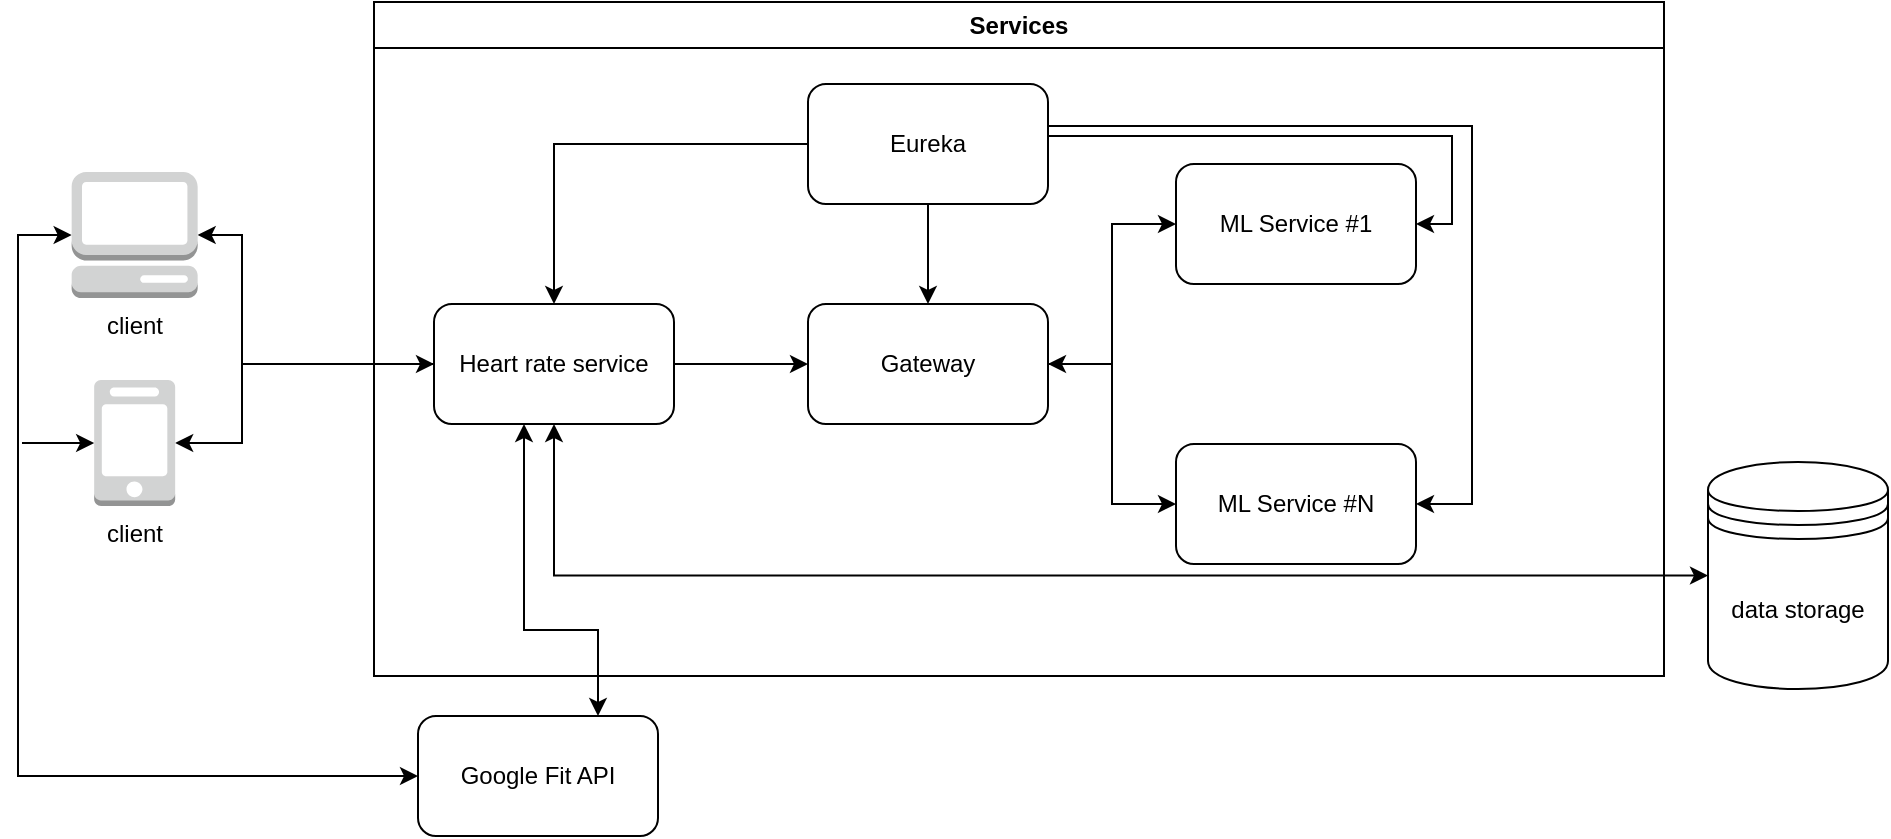 <mxfile version="21.3.2" type="device">
  <diagram name="Page-1" id="_c3INgkYNCVD1EYayKXp">
    <mxGraphModel dx="1436" dy="127" grid="0" gridSize="10" guides="1" tooltips="1" connect="1" arrows="1" fold="1" page="0" pageScale="1" pageWidth="850" pageHeight="1100" math="0" shadow="0">
      <root>
        <mxCell id="0" />
        <mxCell id="1" parent="0" />
        <mxCell id="vBN0bOcQsQB2XcU5GV_s-50" style="edgeStyle=orthogonalEdgeStyle;rounded=0;orthogonalLoop=1;jettySize=auto;html=1;entryX=0;entryY=0.5;entryDx=0;entryDy=0;startArrow=classic;startFill=1;" parent="1" source="vBN0bOcQsQB2XcU5GV_s-10" target="vBN0bOcQsQB2XcU5GV_s-15" edge="1">
          <mxGeometry relative="1" as="geometry">
            <Array as="points">
              <mxPoint x="84" y="845" />
              <mxPoint x="84" y="909" />
            </Array>
          </mxGeometry>
        </mxCell>
        <mxCell id="vBN0bOcQsQB2XcU5GV_s-54" style="edgeStyle=orthogonalEdgeStyle;rounded=0;orthogonalLoop=1;jettySize=auto;html=1;entryX=0;entryY=0.5;entryDx=0;entryDy=0;startArrow=classic;startFill=1;" parent="1" source="vBN0bOcQsQB2XcU5GV_s-10" target="vBN0bOcQsQB2XcU5GV_s-12" edge="1">
          <mxGeometry relative="1" as="geometry">
            <Array as="points">
              <mxPoint x="-28" y="845" />
              <mxPoint x="-28" y="1115" />
            </Array>
          </mxGeometry>
        </mxCell>
        <mxCell id="vBN0bOcQsQB2XcU5GV_s-10" value="client" style="outlineConnect=0;dashed=0;verticalLabelPosition=bottom;verticalAlign=top;align=center;html=1;shape=mxgraph.aws3.management_console;fillColor=#D2D3D3;gradientColor=none;" parent="1" vertex="1">
          <mxGeometry x="-1.17" y="813" width="63" height="63" as="geometry" />
        </mxCell>
        <mxCell id="vBN0bOcQsQB2XcU5GV_s-51" style="edgeStyle=orthogonalEdgeStyle;rounded=0;orthogonalLoop=1;jettySize=auto;html=1;entryX=0;entryY=0.5;entryDx=0;entryDy=0;startArrow=classic;startFill=1;endArrow=none;endFill=0;" parent="1" source="vBN0bOcQsQB2XcU5GV_s-11" target="vBN0bOcQsQB2XcU5GV_s-15" edge="1">
          <mxGeometry relative="1" as="geometry">
            <Array as="points">
              <mxPoint x="84" y="949" />
              <mxPoint x="84" y="909" />
            </Array>
          </mxGeometry>
        </mxCell>
        <mxCell id="vBN0bOcQsQB2XcU5GV_s-57" style="edgeStyle=orthogonalEdgeStyle;rounded=0;orthogonalLoop=1;jettySize=auto;html=1;endArrow=none;endFill=0;startArrow=classic;startFill=1;" parent="1" source="vBN0bOcQsQB2XcU5GV_s-11" edge="1">
          <mxGeometry relative="1" as="geometry">
            <mxPoint x="-26.003" y="948.5" as="targetPoint" />
          </mxGeometry>
        </mxCell>
        <mxCell id="vBN0bOcQsQB2XcU5GV_s-11" value="client&lt;br&gt;" style="outlineConnect=0;dashed=0;verticalLabelPosition=bottom;verticalAlign=top;align=center;html=1;shape=mxgraph.aws3.mobile_client;fillColor=#D2D3D3;gradientColor=none;" parent="1" vertex="1">
          <mxGeometry x="10.08" y="917" width="40.5" height="63" as="geometry" />
        </mxCell>
        <mxCell id="vBN0bOcQsQB2XcU5GV_s-12" value="Google Fit API" style="rounded=1;whiteSpace=wrap;html=1;" parent="1" vertex="1">
          <mxGeometry x="172" y="1085" width="120" height="60" as="geometry" />
        </mxCell>
        <mxCell id="vBN0bOcQsQB2XcU5GV_s-13" value="Services" style="swimlane;whiteSpace=wrap;html=1;" parent="1" vertex="1">
          <mxGeometry x="150" y="728" width="645" height="337" as="geometry">
            <mxRectangle x="285" y="313" width="84" height="26" as="alternateBounds" />
          </mxGeometry>
        </mxCell>
        <mxCell id="vBN0bOcQsQB2XcU5GV_s-43" style="edgeStyle=orthogonalEdgeStyle;rounded=0;orthogonalLoop=1;jettySize=auto;html=1;" parent="vBN0bOcQsQB2XcU5GV_s-13" source="vBN0bOcQsQB2XcU5GV_s-15" target="vBN0bOcQsQB2XcU5GV_s-16" edge="1">
          <mxGeometry relative="1" as="geometry" />
        </mxCell>
        <mxCell id="vBN0bOcQsQB2XcU5GV_s-15" value="Heart rate service" style="rounded=1;whiteSpace=wrap;html=1;" parent="vBN0bOcQsQB2XcU5GV_s-13" vertex="1">
          <mxGeometry x="30" y="151" width="120" height="60" as="geometry" />
        </mxCell>
        <mxCell id="vBN0bOcQsQB2XcU5GV_s-36" style="edgeStyle=orthogonalEdgeStyle;rounded=0;orthogonalLoop=1;jettySize=auto;html=1;entryX=0;entryY=0.5;entryDx=0;entryDy=0;" parent="vBN0bOcQsQB2XcU5GV_s-13" source="vBN0bOcQsQB2XcU5GV_s-16" target="vBN0bOcQsQB2XcU5GV_s-18" edge="1">
          <mxGeometry relative="1" as="geometry" />
        </mxCell>
        <mxCell id="vBN0bOcQsQB2XcU5GV_s-37" style="edgeStyle=orthogonalEdgeStyle;rounded=0;orthogonalLoop=1;jettySize=auto;html=1;entryX=0;entryY=0.5;entryDx=0;entryDy=0;startArrow=classic;startFill=1;" parent="vBN0bOcQsQB2XcU5GV_s-13" source="vBN0bOcQsQB2XcU5GV_s-16" target="vBN0bOcQsQB2XcU5GV_s-21" edge="1">
          <mxGeometry relative="1" as="geometry" />
        </mxCell>
        <mxCell id="vBN0bOcQsQB2XcU5GV_s-16" value="Gateway" style="rounded=1;whiteSpace=wrap;html=1;" parent="vBN0bOcQsQB2XcU5GV_s-13" vertex="1">
          <mxGeometry x="217" y="151" width="120" height="60" as="geometry" />
        </mxCell>
        <mxCell id="vBN0bOcQsQB2XcU5GV_s-18" value="ML Service #1" style="rounded=1;whiteSpace=wrap;html=1;" parent="vBN0bOcQsQB2XcU5GV_s-13" vertex="1">
          <mxGeometry x="401" y="81" width="120" height="60" as="geometry" />
        </mxCell>
        <mxCell id="vBN0bOcQsQB2XcU5GV_s-21" value="ML Service #N" style="rounded=1;whiteSpace=wrap;html=1;" parent="vBN0bOcQsQB2XcU5GV_s-13" vertex="1">
          <mxGeometry x="401" y="221" width="120" height="60" as="geometry" />
        </mxCell>
        <mxCell id="vBN0bOcQsQB2XcU5GV_s-38" style="edgeStyle=orthogonalEdgeStyle;rounded=0;orthogonalLoop=1;jettySize=auto;html=1;entryX=1;entryY=0.5;entryDx=0;entryDy=0;" parent="vBN0bOcQsQB2XcU5GV_s-13" source="vBN0bOcQsQB2XcU5GV_s-26" target="vBN0bOcQsQB2XcU5GV_s-18" edge="1">
          <mxGeometry relative="1" as="geometry">
            <Array as="points">
              <mxPoint x="539" y="67" />
              <mxPoint x="539" y="111" />
            </Array>
          </mxGeometry>
        </mxCell>
        <mxCell id="vBN0bOcQsQB2XcU5GV_s-40" style="edgeStyle=orthogonalEdgeStyle;rounded=0;orthogonalLoop=1;jettySize=auto;html=1;entryX=1;entryY=0.5;entryDx=0;entryDy=0;" parent="vBN0bOcQsQB2XcU5GV_s-13" source="vBN0bOcQsQB2XcU5GV_s-26" target="vBN0bOcQsQB2XcU5GV_s-21" edge="1">
          <mxGeometry relative="1" as="geometry">
            <Array as="points">
              <mxPoint x="549" y="62" />
              <mxPoint x="549" y="251" />
            </Array>
          </mxGeometry>
        </mxCell>
        <mxCell id="vBN0bOcQsQB2XcU5GV_s-42" style="edgeStyle=orthogonalEdgeStyle;rounded=0;orthogonalLoop=1;jettySize=auto;html=1;entryX=0.5;entryY=0;entryDx=0;entryDy=0;" parent="vBN0bOcQsQB2XcU5GV_s-13" source="vBN0bOcQsQB2XcU5GV_s-26" target="vBN0bOcQsQB2XcU5GV_s-15" edge="1">
          <mxGeometry relative="1" as="geometry" />
        </mxCell>
        <mxCell id="vBN0bOcQsQB2XcU5GV_s-45" style="edgeStyle=orthogonalEdgeStyle;rounded=0;orthogonalLoop=1;jettySize=auto;html=1;entryX=0.5;entryY=0;entryDx=0;entryDy=0;" parent="vBN0bOcQsQB2XcU5GV_s-13" source="vBN0bOcQsQB2XcU5GV_s-26" target="vBN0bOcQsQB2XcU5GV_s-16" edge="1">
          <mxGeometry relative="1" as="geometry" />
        </mxCell>
        <mxCell id="vBN0bOcQsQB2XcU5GV_s-26" value="Eureka" style="rounded=1;whiteSpace=wrap;html=1;" parent="vBN0bOcQsQB2XcU5GV_s-13" vertex="1">
          <mxGeometry x="217" y="41" width="120" height="60" as="geometry" />
        </mxCell>
        <mxCell id="vBN0bOcQsQB2XcU5GV_s-23" value="" style="shape=image;html=1;verticalAlign=top;verticalLabelPosition=bottom;labelBackgroundColor=#ffffff;imageAspect=0;aspect=fixed;image=https://cdn0.iconfinder.com/data/icons/gcons-2/9/point1-128.png" parent="vBN0bOcQsQB2XcU5GV_s-13" vertex="1">
          <mxGeometry x="456" y="198.5" width="10" height="10" as="geometry" />
        </mxCell>
        <mxCell id="vBN0bOcQsQB2XcU5GV_s-24" value="" style="shape=image;html=1;verticalAlign=top;verticalLabelPosition=bottom;labelBackgroundColor=#ffffff;imageAspect=0;aspect=fixed;image=https://cdn0.iconfinder.com/data/icons/gcons-2/9/point1-128.png" parent="vBN0bOcQsQB2XcU5GV_s-13" vertex="1">
          <mxGeometry x="456" y="176" width="10" height="10" as="geometry" />
        </mxCell>
        <mxCell id="vBN0bOcQsQB2XcU5GV_s-25" value="" style="shape=image;html=1;verticalAlign=top;verticalLabelPosition=bottom;labelBackgroundColor=#ffffff;imageAspect=0;aspect=fixed;image=https://cdn0.iconfinder.com/data/icons/gcons-2/9/point1-128.png" parent="vBN0bOcQsQB2XcU5GV_s-13" vertex="1">
          <mxGeometry x="456" y="156" width="10" height="10" as="geometry" />
        </mxCell>
        <mxCell id="vBN0bOcQsQB2XcU5GV_s-46" value="data storage" style="shape=datastore;whiteSpace=wrap;html=1;" parent="1" vertex="1">
          <mxGeometry x="817" y="958" width="90" height="113.5" as="geometry" />
        </mxCell>
        <mxCell id="vBN0bOcQsQB2XcU5GV_s-47" style="edgeStyle=orthogonalEdgeStyle;rounded=0;orthogonalLoop=1;jettySize=auto;html=1;entryX=0;entryY=0.5;entryDx=0;entryDy=0;startArrow=classic;startFill=1;" parent="1" source="vBN0bOcQsQB2XcU5GV_s-15" target="vBN0bOcQsQB2XcU5GV_s-46" edge="1">
          <mxGeometry relative="1" as="geometry">
            <mxPoint x="806" y="1014" as="targetPoint" />
            <Array as="points">
              <mxPoint x="240" y="1015" />
            </Array>
          </mxGeometry>
        </mxCell>
        <mxCell id="vBN0bOcQsQB2XcU5GV_s-58" style="edgeStyle=orthogonalEdgeStyle;rounded=0;orthogonalLoop=1;jettySize=auto;html=1;startArrow=classic;startFill=1;" parent="1" source="vBN0bOcQsQB2XcU5GV_s-15" target="vBN0bOcQsQB2XcU5GV_s-12" edge="1">
          <mxGeometry relative="1" as="geometry">
            <Array as="points">
              <mxPoint x="225" y="1042" />
              <mxPoint x="262" y="1042" />
            </Array>
          </mxGeometry>
        </mxCell>
      </root>
    </mxGraphModel>
  </diagram>
</mxfile>
